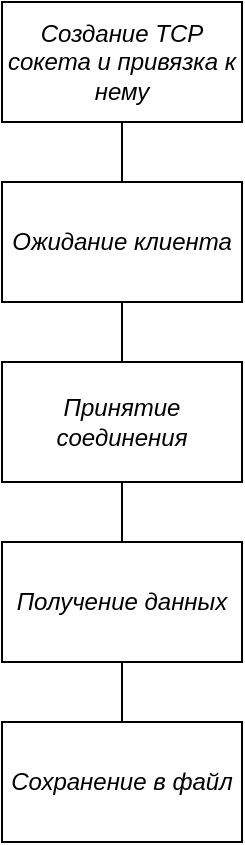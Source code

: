 <mxfile version="26.2.15">
  <diagram name="Страница — 1" id="JTyBu8875ikzsMr6ae-J">
    <mxGraphModel dx="1554" dy="914" grid="1" gridSize="10" guides="1" tooltips="1" connect="1" arrows="1" fold="1" page="1" pageScale="1" pageWidth="827" pageHeight="1169" math="0" shadow="0">
      <root>
        <mxCell id="0" />
        <mxCell id="1" parent="0" />
        <mxCell id="B9JqvqgoLskWBbWqZpVr-1" value="Создание TCP сокета и привязка к нему" style="rounded=0;whiteSpace=wrap;html=1;fontStyle=2" vertex="1" parent="1">
          <mxGeometry x="290" y="170" width="120" height="60" as="geometry" />
        </mxCell>
        <mxCell id="B9JqvqgoLskWBbWqZpVr-2" value="Ожидание клиента" style="rounded=0;whiteSpace=wrap;html=1;fontStyle=2" vertex="1" parent="1">
          <mxGeometry x="290" y="260" width="120" height="60" as="geometry" />
        </mxCell>
        <mxCell id="B9JqvqgoLskWBbWqZpVr-3" value="Принятие соединения" style="rounded=0;whiteSpace=wrap;html=1;fontStyle=2" vertex="1" parent="1">
          <mxGeometry x="290" y="350" width="120" height="60" as="geometry" />
        </mxCell>
        <mxCell id="B9JqvqgoLskWBbWqZpVr-4" value="Получение данных" style="rounded=0;whiteSpace=wrap;html=1;fontStyle=2" vertex="1" parent="1">
          <mxGeometry x="290" y="440" width="120" height="60" as="geometry" />
        </mxCell>
        <mxCell id="B9JqvqgoLskWBbWqZpVr-5" value="Сохранение в файл" style="rounded=0;whiteSpace=wrap;html=1;fontStyle=2" vertex="1" parent="1">
          <mxGeometry x="290" y="530" width="120" height="60" as="geometry" />
        </mxCell>
        <mxCell id="B9JqvqgoLskWBbWqZpVr-8" value="" style="endArrow=none;html=1;rounded=0;entryX=0.5;entryY=1;entryDx=0;entryDy=0;exitX=0.5;exitY=0;exitDx=0;exitDy=0;" edge="1" parent="1" source="B9JqvqgoLskWBbWqZpVr-2" target="B9JqvqgoLskWBbWqZpVr-1">
          <mxGeometry width="50" height="50" relative="1" as="geometry">
            <mxPoint x="80" y="350" as="sourcePoint" />
            <mxPoint x="130" y="300" as="targetPoint" />
          </mxGeometry>
        </mxCell>
        <mxCell id="B9JqvqgoLskWBbWqZpVr-9" value="" style="endArrow=none;html=1;rounded=0;entryX=0.5;entryY=1;entryDx=0;entryDy=0;exitX=0.5;exitY=0;exitDx=0;exitDy=0;" edge="1" parent="1" source="B9JqvqgoLskWBbWqZpVr-3" target="B9JqvqgoLskWBbWqZpVr-2">
          <mxGeometry width="50" height="50" relative="1" as="geometry">
            <mxPoint x="50" y="460" as="sourcePoint" />
            <mxPoint x="100" y="410" as="targetPoint" />
          </mxGeometry>
        </mxCell>
        <mxCell id="B9JqvqgoLskWBbWqZpVr-10" value="" style="endArrow=none;html=1;rounded=0;entryX=0.5;entryY=1;entryDx=0;entryDy=0;exitX=0.5;exitY=0;exitDx=0;exitDy=0;" edge="1" parent="1" source="B9JqvqgoLskWBbWqZpVr-4" target="B9JqvqgoLskWBbWqZpVr-3">
          <mxGeometry width="50" height="50" relative="1" as="geometry">
            <mxPoint x="50" y="510" as="sourcePoint" />
            <mxPoint x="100" y="460" as="targetPoint" />
          </mxGeometry>
        </mxCell>
        <mxCell id="B9JqvqgoLskWBbWqZpVr-11" value="" style="endArrow=none;html=1;rounded=0;entryX=0.5;entryY=1;entryDx=0;entryDy=0;exitX=0.5;exitY=0;exitDx=0;exitDy=0;" edge="1" parent="1" source="B9JqvqgoLskWBbWqZpVr-5" target="B9JqvqgoLskWBbWqZpVr-4">
          <mxGeometry width="50" height="50" relative="1" as="geometry">
            <mxPoint x="150" y="560" as="sourcePoint" />
            <mxPoint x="200" y="510" as="targetPoint" />
          </mxGeometry>
        </mxCell>
      </root>
    </mxGraphModel>
  </diagram>
</mxfile>
